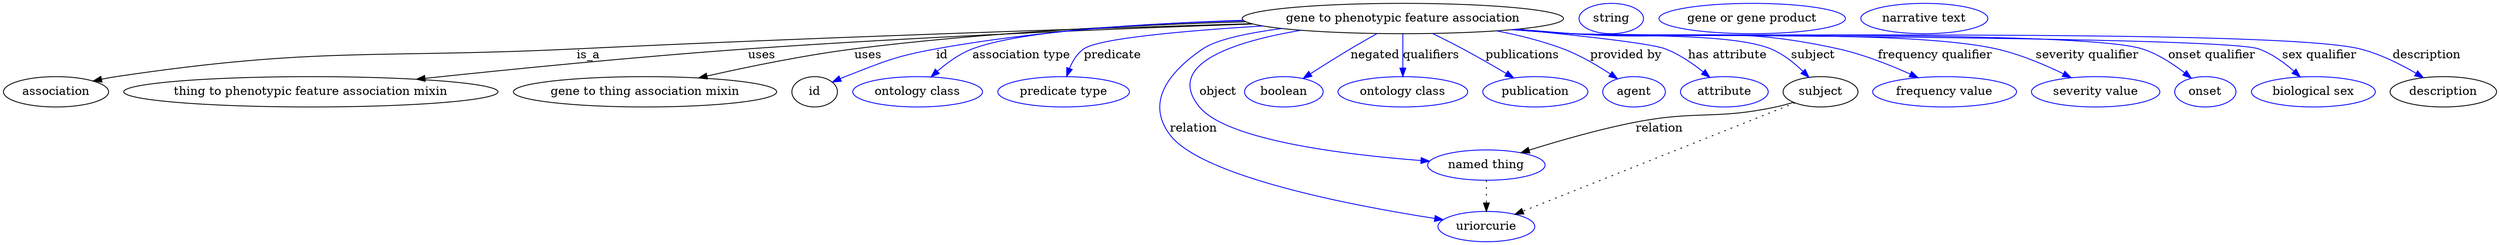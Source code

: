 digraph {
	graph [bb="0,0,2424.1,283"];
	node [label="\N"];
	"gene to phenotypic feature association"	 [height=0.5,
		label="gene to phenotypic feature association",
		pos="1356,265",
		width=4.0621];
	association	 [height=0.5,
		pos="50.046,178",
		width=1.3902];
	"gene to phenotypic feature association" -> association	 [label=is_a,
		lp="559.05,221.5",
		pos="e,86.556,190.51 1215.1,260.02 1053.8,254.03 781.77,242.99 548.05,229 352.73,217.31 301.35,232.1 109.05,196 104.9,195.22 100.64,194.26 \
96.385,193.18"];
	"thing to phenotypic feature association mixin"	 [height=0.5,
		pos="289.05,178",
		width=4.7482];
	"gene to phenotypic feature association" -> "thing to phenotypic feature association mixin"	 [label=uses,
		lp="726.05,221.5",
		pos="e,392.78,192.31 1216.2,259.72 1086,254.19 886.69,244.18 714.05,229 608.3,219.7 488.24,204.9 402.77,193.63"];
	"gene to thing association mixin"	 [height=0.5,
		pos="600.05,178",
		width=3.3941];
	"gene to phenotypic feature association" -> "gene to thing association mixin"	 [label=uses,
		lp="833.05,221.5",
		pos="e,657.73,193.97 1212.3,261.55 1104.2,257.45 952.73,248.5 821.05,229 769.01,221.3 711.1,207.74 667.62,196.54"];
	id	 [height=0.5,
		pos="767.05,178",
		width=0.75];
	"gene to phenotypic feature association" -> id	 [color=blue,
		label=id,
		lp="901.55,221.5",
		pos="e,788.72,189.17 1220,258.3 1107.1,252.01 955.69,241.68 896.05,229 861.16,221.58 823.47,205.68 797.89,193.59",
		style=solid];
	"association type"	 [color=blue,
		height=0.5,
		label="ontology class",
		pos="874.05,178",
		width=1.7151];
	"gene to phenotypic feature association" -> "association type"	 [color=blue,
		label="association type",
		lp="978.05,221.5",
		pos="e,889.2,195.64 1222.3,257.68 1108.8,250.79 960.28,239.93 934.05,229 920.07,223.18 906.95,212.84 896.57,203",
		style=solid];
	predicate	 [color=blue,
		height=0.5,
		label="predicate type",
		pos="1014,178",
		width=1.679];
	"gene to phenotypic feature association" -> predicate	 [color=blue,
		label=predicate,
		lp="1063,221.5",
		pos="e,1017.8,196 1227.3,256.36 1146.1,249.89 1053.7,240.25 1038,229 1030.2,223.37 1024.8,214.48 1021.2,205.7",
		style=solid];
	object	 [color=blue,
		height=0.5,
		label="named thing",
		pos="1434,91",
		width=1.5346];
	"gene to phenotypic feature association" -> object	 [color=blue,
		label=object,
		lp="1174,178",
		pos="e,1381.4,96.486 1267.8,250.63 1198.8,235.49 1120.2,207.17 1157,160 1183.1,126.62 1297.9,107.05 1371.3,97.733",
		style=solid];
	relation	 [color=blue,
		height=0.5,
		label=uriorcurie,
		pos="1434,18",
		width=1.2638];
	"gene to phenotypic feature association" -> relation	 [color=blue,
		label=relation,
		lp="1158,134.5",
		pos="e,1394.2,26.725 1249.2,252.7 1213.3,246.94 1178.6,239.09 1164,229 1125.5,202.3 1110.2,165.45 1137,127 1166,85.463 1307.5,47.191 \
1384.2,29.046",
		style=solid];
	negated	 [color=blue,
		height=0.5,
		label=boolean,
		pos="1238,178",
		width=1.0652];
	"gene to phenotypic feature association" -> negated	 [color=blue,
		label=negated,
		lp="1326.5,221.5",
		pos="e,1259,193.46 1331.9,247.18 1313.1,233.35 1287,214.12 1267.1,199.44",
		style=solid];
	qualifiers	 [color=blue,
		height=0.5,
		label="ontology class",
		pos="1356,178",
		width=1.7151];
	"gene to phenotypic feature association" -> qualifiers	 [color=blue,
		label=qualifiers,
		lp="1382,221.5",
		pos="e,1356,196 1356,246.97 1356,235.19 1356,219.56 1356,206.16",
		style=solid];
	publications	 [color=blue,
		height=0.5,
		label=publication,
		pos="1486,178",
		width=1.3902];
	"gene to phenotypic feature association" -> publications	 [color=blue,
		label=publications,
		lp="1466.5,221.5",
		pos="e,1463.2,194.04 1384.1,247.23 1393,241.47 1403,235.02 1412,229 1426.2,219.57 1441.7,208.91 1454.9,199.79",
		style=solid];
	"provided by"	 [color=blue,
		height=0.5,
		label=agent,
		pos="1584,178",
		width=0.83048];
	"gene to phenotypic feature association" -> "provided by"	 [color=blue,
		label="provided by",
		lp="1565,221.5",
		pos="e,1565.6,192.24 1438.3,250.07 1460.1,244.75 1483.4,237.82 1504,229 1522.9,220.95 1542.4,208.66 1557.4,198.16",
		style=solid];
	"has attribute"	 [color=blue,
		height=0.5,
		label=attribute,
		pos="1672,178",
		width=1.1193];
	"gene to phenotypic feature association" -> "has attribute"	 [color=blue,
		label="has attribute",
		lp="1662.5,221.5",
		pos="e,1654.8,194.29 1459.6,252.21 1520.6,244.25 1588.5,234.51 1602,229 1618.4,222.34 1634.4,211.07 1647,200.82",
		style=solid];
	subject	 [height=0.5,
		pos="1766,178",
		width=0.99297];
	"gene to phenotypic feature association" -> subject	 [color=blue,
		label=subject,
		lp="1745.5,221.5",
		pos="e,1750.3,194.34 1461.5,252.46 1478.1,250.57 1495,248.69 1511,247 1595,238.13 1621.6,260.02 1700,229 1715.8,222.77 1730.9,211.58 \
1742.7,201.27",
		style=solid];
	"frequency qualifier"	 [color=blue,
		height=0.5,
		label="frequency value",
		pos="1887,178",
		width=1.8776];
	"gene to phenotypic feature association" -> "frequency qualifier"	 [color=blue,
		label="frequency qualifier",
		lp="1865,221.5",
		pos="e,1857,194.38 1459.8,252.29 1476.9,250.38 1494.5,248.54 1511,247 1625.5,236.37 1657.4,256.19 1769,229 1796.4,222.35 1825.4,209.89 \
1847.8,198.95",
		style=solid];
	"severity qualifier"	 [color=blue,
		height=0.5,
		label="severity value",
		pos="2032,178",
		width=1.661];
	"gene to phenotypic feature association" -> "severity qualifier"	 [color=blue,
		label="severity qualifier",
		lp="2009.5,221.5",
		pos="e,2004.8,194.13 1458.1,252.1 1475.7,250.17 1493.9,248.37 1511,247 1602,239.74 1832.4,250.44 1921,229 1947.3,222.66 1974.8,210.03 \
1995.9,198.93",
		style=solid];
	"onset qualifier"	 [color=blue,
		height=0.5,
		label=onset,
		pos="2139,178",
		width=0.81243];
	"gene to phenotypic feature association" -> "onset qualifier"	 [color=blue,
		label="onset qualifier",
		lp="2130.5,221.5",
		pos="e,2122.3,192.75 1457.6,251.98 1475.4,250.05 1493.8,248.29 1511,247 1571.9,242.48 2001.8,247.21 2060,229 2079.8,222.81 2099.5,210.2 \
2114.2,199.07",
		style=solid];
	"sex qualifier"	 [color=blue,
		height=0.5,
		label="biological sex",
		pos="2246,178",
		width=1.661];
	"gene to phenotypic feature association" -> "sex qualifier"	 [color=blue,
		label="sex qualifier",
		lp="2236,221.5",
		pos="e,2228.2,195.24 1457.2,251.94 1475.1,250.01 1493.6,248.25 1511,247 1584.6,241.74 2104.1,252.3 2174,229 2191,223.36 2207.4,212.29 \
2220.3,201.9",
		style=solid];
	description	 [height=0.5,
		pos="2374,178",
		width=1.3902];
	"gene to phenotypic feature association" -> description	 [color=blue,
		label=description,
		lp="2341.5,221.5",
		pos="e,2350.2,194.05 1456.8,251.94 1474.8,249.99 1493.5,248.22 1511,247 1595.6,241.1 2191.8,249.78 2274,229 2297.9,222.97 2322.6,210.47 \
2341.4,199.36",
		style=solid];
	association_id	 [color=blue,
		height=0.5,
		label=string,
		pos="1551,265",
		width=0.84854];
	object -> relation	 [pos="e,1434,36.09 1434,72.955 1434,64.883 1434,55.176 1434,46.182",
		style=dotted];
	subject -> object	 [label=relation,
		lp="1606,134.5",
		pos="e,1469.2,105.04 1739.3,166.03 1733.4,163.75 1727.1,161.58 1721,160 1662.1,144.56 1644.4,155.82 1585,142 1548.6,133.52 1508.5,119.77 \
1478.8,108.68"];
	subject -> relation	 [pos="e,1463.3,32.081 1740,165.45 1681.7,137.37 1540.7,69.408 1472.4,36.486",
		style=dotted];
	"gene to phenotypic feature association_subject"	 [color=blue,
		height=0.5,
		label="gene or gene product",
		pos="1685,265",
		width=2.3651];
	"thing to phenotypic feature association mixin_description"	 [color=blue,
		height=0.5,
		label="narrative text",
		pos="1846,265",
		width=1.6068];
}
